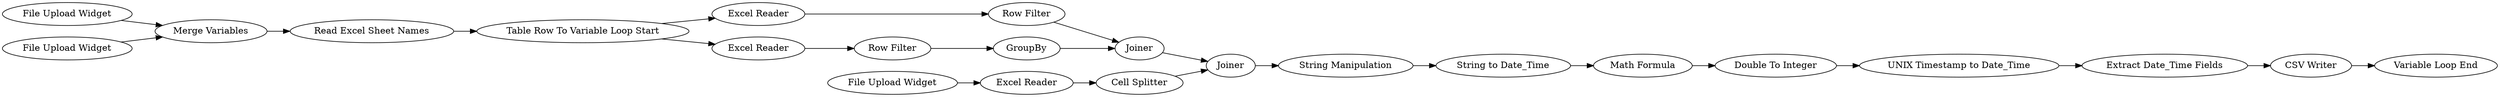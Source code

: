 digraph {
	2 [label="File Upload Widget"]
	3 [label="Read Excel Sheet Names"]
	4 [label="Table Row To Variable Loop Start"]
	5 [label="Excel Reader"]
	6 [label="File Upload Widget"]
	9 [label="Excel Reader"]
	10 [label="Merge Variables"]
	11 [label=Joiner]
	12 [label="File Upload Widget"]
	13 [label="Excel Reader"]
	14 [label="String Manipulation"]
	15 [label="String to Date_Time"]
	16 [label="UNIX Timestamp to Date_Time"]
	17 [label="Double To Integer"]
	18 [label="Math Formula"]
	19 [label=Joiner]
	20 [label="Cell Splitter"]
	21 [label="Row Filter"]
	22 [label="Extract Date_Time Fields"]
	24 [label="CSV Writer"]
	25 [label=GroupBy]
	26 [label="Row Filter"]
	29 [label="Variable Loop End"]
	2 -> 10
	3 -> 4
	4 -> 5
	4 -> 9
	5 -> 21
	6 -> 10
	9 -> 26
	10 -> 3
	11 -> 19
	12 -> 13
	13 -> 20
	14 -> 15
	15 -> 18
	16 -> 22
	17 -> 16
	18 -> 17
	19 -> 14
	20 -> 19
	21 -> 11
	22 -> 24
	24 -> 29
	25 -> 11
	26 -> 25
	rankdir=LR
}
